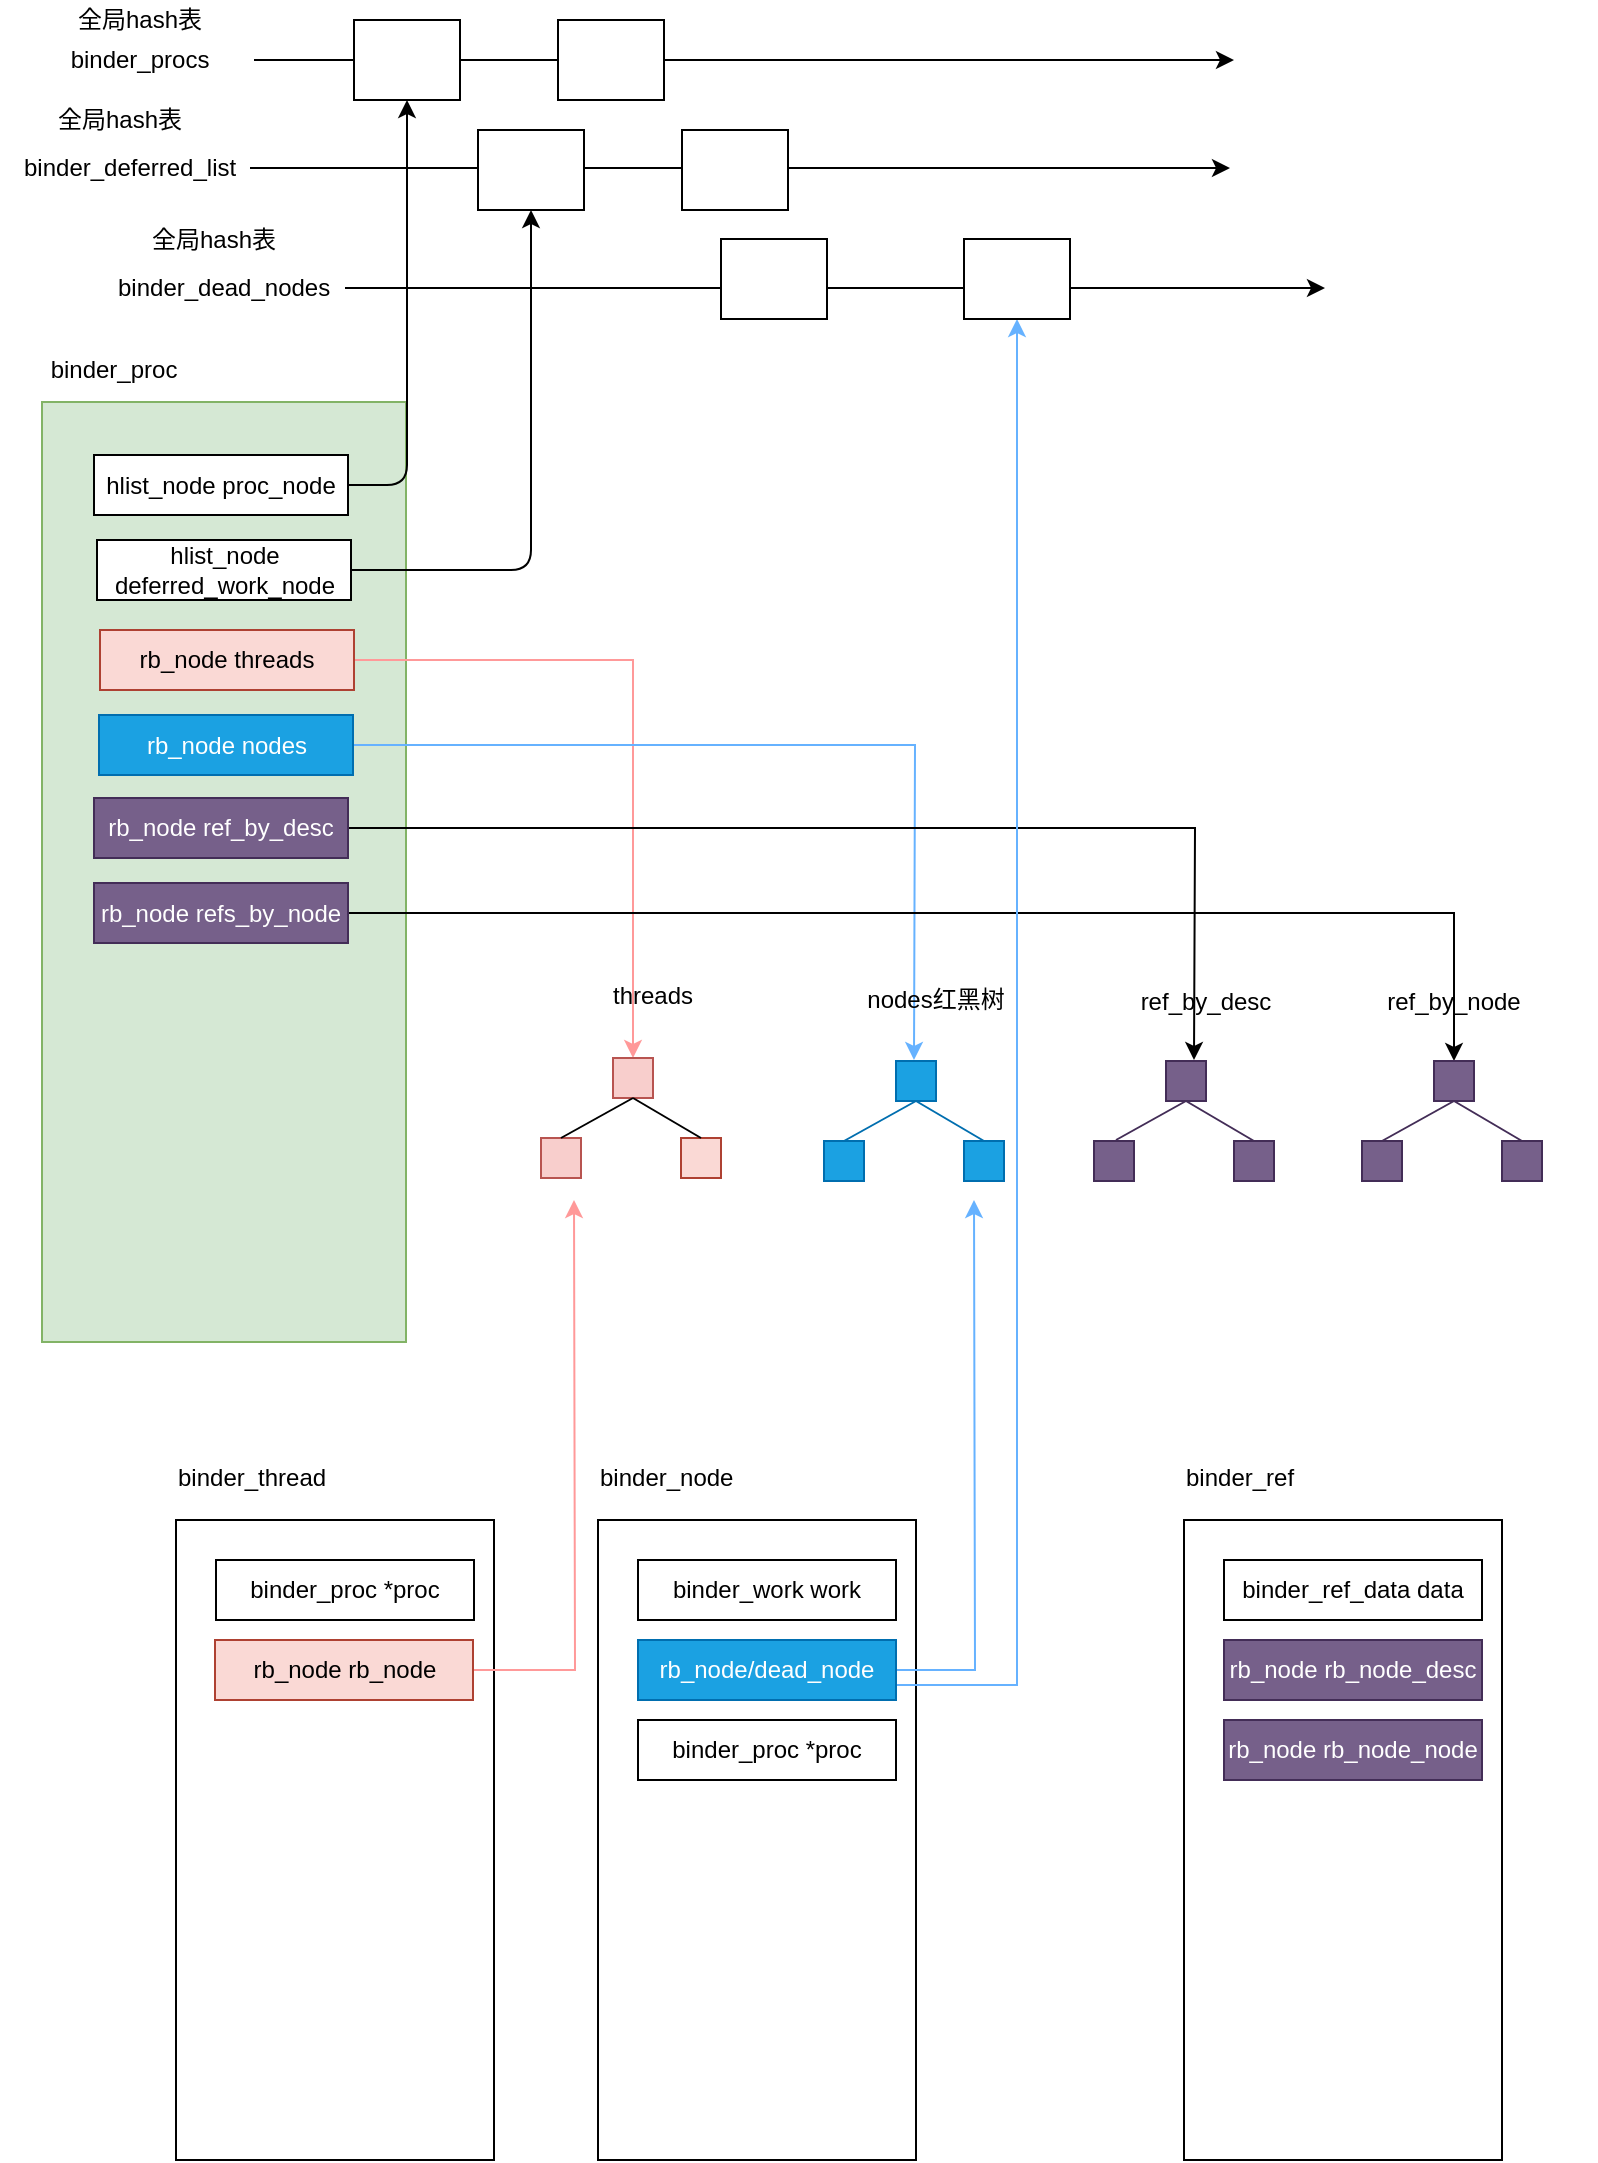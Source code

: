 <mxfile version="10.7.3" type="github"><diagram id="0mvb1aq5QAive0UTHRSd" name="Page-1"><mxGraphModel dx="1394" dy="764" grid="1" gridSize="10" guides="1" tooltips="1" connect="1" arrows="1" fold="1" page="1" pageScale="1" pageWidth="850" pageHeight="1100" math="0" shadow="0"><root><mxCell id="0"/><mxCell id="1" parent="0"/><mxCell id="q2-0XZ0ZvfbpEYOWV4pJ-1" value="&lt;table&gt;&lt;tbody&gt;&lt;tr&gt;&lt;td&gt;&lt;br&gt;&lt;/td&gt;&lt;/tr&gt;&lt;tr&gt;&lt;td&gt;&lt;br&gt;&lt;/td&gt;&lt;/tr&gt;&lt;tr&gt;&lt;td&gt;&lt;br&gt;&lt;/td&gt;&lt;/tr&gt;&lt;tr&gt;&lt;td&gt;&lt;br&gt;&lt;/td&gt;&lt;/tr&gt;&lt;tr&gt;&lt;td&gt;&lt;br&gt;&lt;/td&gt;&lt;/tr&gt;&lt;/tbody&gt;&lt;/table&gt;" style="rounded=0;whiteSpace=wrap;html=1;fillColor=#d5e8d4;strokeColor=#82b366;" vertex="1" parent="1"><mxGeometry x="44" y="211" width="182" height="470" as="geometry"/></mxCell><mxCell id="q2-0XZ0ZvfbpEYOWV4pJ-6" value="binder_procs" style="text;html=1;strokeColor=none;fillColor=none;align=center;verticalAlign=middle;whiteSpace=wrap;rounded=0;" vertex="1" parent="1"><mxGeometry x="73" y="30" width="40" height="20" as="geometry"/></mxCell><mxCell id="q2-0XZ0ZvfbpEYOWV4pJ-9" value="binder_proc&lt;br&gt;" style="text;html=1;strokeColor=none;fillColor=none;align=center;verticalAlign=middle;whiteSpace=wrap;rounded=0;" vertex="1" parent="1"><mxGeometry x="60" y="184.5" width="40" height="20" as="geometry"/></mxCell><mxCell id="q2-0XZ0ZvfbpEYOWV4pJ-81" style="edgeStyle=orthogonalEdgeStyle;rounded=0;orthogonalLoop=1;jettySize=auto;html=1;exitX=1;exitY=0.5;exitDx=0;exitDy=0;entryX=0.5;entryY=0;entryDx=0;entryDy=0;strokeColor=#FF9999;" edge="1" parent="1" source="q2-0XZ0ZvfbpEYOWV4pJ-14" target="q2-0XZ0ZvfbpEYOWV4pJ-33"><mxGeometry relative="1" as="geometry"/></mxCell><mxCell id="q2-0XZ0ZvfbpEYOWV4pJ-14" value="rb_node threads" style="rounded=0;whiteSpace=wrap;html=1;fillColor=#fad9d5;strokeColor=#ae4132;" vertex="1" parent="1"><mxGeometry x="73" y="325" width="127" height="30" as="geometry"/></mxCell><mxCell id="q2-0XZ0ZvfbpEYOWV4pJ-82" style="edgeStyle=orthogonalEdgeStyle;rounded=0;orthogonalLoop=1;jettySize=auto;html=1;exitX=1;exitY=0.5;exitDx=0;exitDy=0;fillColor=#cce5ff;strokeColor=#66B2FF;" edge="1" parent="1" source="q2-0XZ0ZvfbpEYOWV4pJ-15"><mxGeometry relative="1" as="geometry"><mxPoint x="480" y="540" as="targetPoint"/></mxGeometry></mxCell><mxCell id="q2-0XZ0ZvfbpEYOWV4pJ-15" value="rb_node nodes" style="rounded=0;whiteSpace=wrap;html=1;fillColor=#1ba1e2;strokeColor=#006EAF;fontColor=#ffffff;" vertex="1" parent="1"><mxGeometry x="72.5" y="367.5" width="127" height="30" as="geometry"/></mxCell><mxCell id="q2-0XZ0ZvfbpEYOWV4pJ-83" style="edgeStyle=orthogonalEdgeStyle;rounded=0;orthogonalLoop=1;jettySize=auto;html=1;exitX=1;exitY=0.5;exitDx=0;exitDy=0;" edge="1" parent="1" source="q2-0XZ0ZvfbpEYOWV4pJ-16"><mxGeometry relative="1" as="geometry"><mxPoint x="620" y="540" as="targetPoint"/></mxGeometry></mxCell><mxCell id="q2-0XZ0ZvfbpEYOWV4pJ-16" value="rb_node ref_by_desc" style="rounded=0;whiteSpace=wrap;html=1;fillColor=#76608a;strokeColor=#432D57;fontColor=#ffffff;" vertex="1" parent="1"><mxGeometry x="70" y="409" width="127" height="30" as="geometry"/></mxCell><mxCell id="q2-0XZ0ZvfbpEYOWV4pJ-84" style="edgeStyle=orthogonalEdgeStyle;rounded=0;orthogonalLoop=1;jettySize=auto;html=1;exitX=1;exitY=0.5;exitDx=0;exitDy=0;entryX=0.5;entryY=0;entryDx=0;entryDy=0;" edge="1" parent="1" source="q2-0XZ0ZvfbpEYOWV4pJ-17" target="q2-0XZ0ZvfbpEYOWV4pJ-58"><mxGeometry relative="1" as="geometry"/></mxCell><mxCell id="q2-0XZ0ZvfbpEYOWV4pJ-17" value="rb_node&amp;nbsp;refs_by_node" style="rounded=0;whiteSpace=wrap;html=1;fillColor=#76608a;strokeColor=#432D57;fontColor=#ffffff;" vertex="1" parent="1"><mxGeometry x="70" y="451.5" width="127" height="30" as="geometry"/></mxCell><mxCell id="q2-0XZ0ZvfbpEYOWV4pJ-33" value="" style="whiteSpace=wrap;html=1;aspect=fixed;fillColor=#f8cecc;strokeColor=#b85450;" vertex="1" parent="1"><mxGeometry x="329.5" y="539" width="20" height="20" as="geometry"/></mxCell><mxCell id="q2-0XZ0ZvfbpEYOWV4pJ-34" value="" style="whiteSpace=wrap;html=1;aspect=fixed;fillColor=#f8cecc;strokeColor=#b85450;" vertex="1" parent="1"><mxGeometry x="293.5" y="579" width="20" height="20" as="geometry"/></mxCell><mxCell id="q2-0XZ0ZvfbpEYOWV4pJ-35" value="" style="whiteSpace=wrap;html=1;aspect=fixed;fillColor=#fad9d5;strokeColor=#ae4132;" vertex="1" parent="1"><mxGeometry x="363.5" y="579" width="20" height="20" as="geometry"/></mxCell><mxCell id="q2-0XZ0ZvfbpEYOWV4pJ-38" value="" style="endArrow=none;html=1;entryX=0.5;entryY=1;entryDx=0;entryDy=0;exitX=0.5;exitY=0;exitDx=0;exitDy=0;" edge="1" parent="1" source="q2-0XZ0ZvfbpEYOWV4pJ-34" target="q2-0XZ0ZvfbpEYOWV4pJ-33"><mxGeometry width="50" height="50" relative="1" as="geometry"><mxPoint x="313.5" y="589" as="sourcePoint"/><mxPoint x="329.5" y="559" as="targetPoint"/></mxGeometry></mxCell><mxCell id="q2-0XZ0ZvfbpEYOWV4pJ-39" value="" style="endArrow=none;html=1;exitX=0.5;exitY=0;exitDx=0;exitDy=0;entryX=0.5;entryY=1;entryDx=0;entryDy=0;" edge="1" parent="1" source="q2-0XZ0ZvfbpEYOWV4pJ-35" target="q2-0XZ0ZvfbpEYOWV4pJ-33"><mxGeometry width="50" height="50" relative="1" as="geometry"><mxPoint x="401.5" y="729" as="sourcePoint"/><mxPoint x="351.5" y="559" as="targetPoint"/></mxGeometry></mxCell><mxCell id="q2-0XZ0ZvfbpEYOWV4pJ-43" value="" style="whiteSpace=wrap;html=1;aspect=fixed;fillColor=#1ba1e2;strokeColor=#006EAF;fontColor=#ffffff;" vertex="1" parent="1"><mxGeometry x="471" y="540.5" width="20" height="20" as="geometry"/></mxCell><mxCell id="q2-0XZ0ZvfbpEYOWV4pJ-44" value="" style="whiteSpace=wrap;html=1;aspect=fixed;fillColor=#1ba1e2;strokeColor=#006EAF;fontColor=#ffffff;" vertex="1" parent="1"><mxGeometry x="435" y="580.5" width="20" height="20" as="geometry"/></mxCell><mxCell id="q2-0XZ0ZvfbpEYOWV4pJ-45" value="" style="whiteSpace=wrap;html=1;aspect=fixed;fillColor=#1ba1e2;strokeColor=#006EAF;fontColor=#ffffff;" vertex="1" parent="1"><mxGeometry x="505" y="580.5" width="20" height="20" as="geometry"/></mxCell><mxCell id="q2-0XZ0ZvfbpEYOWV4pJ-46" value="" style="endArrow=none;html=1;entryX=0.5;entryY=1;entryDx=0;entryDy=0;fillColor=#1ba1e2;strokeColor=#006EAF;exitX=0.5;exitY=0;exitDx=0;exitDy=0;" edge="1" parent="1" target="q2-0XZ0ZvfbpEYOWV4pJ-43" source="q2-0XZ0ZvfbpEYOWV4pJ-44"><mxGeometry width="50" height="50" relative="1" as="geometry"><mxPoint x="455" y="590.5" as="sourcePoint"/><mxPoint x="471" y="560.5" as="targetPoint"/></mxGeometry></mxCell><mxCell id="q2-0XZ0ZvfbpEYOWV4pJ-47" value="" style="endArrow=none;html=1;exitX=0.5;exitY=0;exitDx=0;exitDy=0;entryX=0.5;entryY=1;entryDx=0;entryDy=0;fillColor=#1ba1e2;strokeColor=#006EAF;" edge="1" parent="1" source="q2-0XZ0ZvfbpEYOWV4pJ-45" target="q2-0XZ0ZvfbpEYOWV4pJ-43"><mxGeometry width="50" height="50" relative="1" as="geometry"><mxPoint x="543" y="730.5" as="sourcePoint"/><mxPoint x="493" y="560.5" as="targetPoint"/></mxGeometry></mxCell><mxCell id="q2-0XZ0ZvfbpEYOWV4pJ-48" value="全局hash表" style="text;html=1;strokeColor=none;fillColor=none;align=center;verticalAlign=middle;whiteSpace=wrap;rounded=0;" vertex="1" parent="1"><mxGeometry x="33" y="10" width="120" height="20" as="geometry"/></mxCell><mxCell id="q2-0XZ0ZvfbpEYOWV4pJ-50" value="nodes红黑树" style="text;html=1;strokeColor=none;fillColor=none;align=center;verticalAlign=middle;whiteSpace=wrap;rounded=0;" vertex="1" parent="1"><mxGeometry x="420" y="500" width="142" height="20" as="geometry"/></mxCell><mxCell id="q2-0XZ0ZvfbpEYOWV4pJ-53" value="" style="whiteSpace=wrap;html=1;aspect=fixed;fillColor=#76608a;strokeColor=#432D57;fontColor=#ffffff;" vertex="1" parent="1"><mxGeometry x="606" y="540.5" width="20" height="20" as="geometry"/></mxCell><mxCell id="q2-0XZ0ZvfbpEYOWV4pJ-54" value="" style="whiteSpace=wrap;html=1;aspect=fixed;fillColor=#76608a;strokeColor=#432D57;fontColor=#ffffff;" vertex="1" parent="1"><mxGeometry x="570" y="580.5" width="20" height="20" as="geometry"/></mxCell><mxCell id="q2-0XZ0ZvfbpEYOWV4pJ-55" value="" style="whiteSpace=wrap;html=1;aspect=fixed;fillColor=#76608a;strokeColor=#432D57;fontColor=#ffffff;" vertex="1" parent="1"><mxGeometry x="640" y="580.5" width="20" height="20" as="geometry"/></mxCell><mxCell id="q2-0XZ0ZvfbpEYOWV4pJ-56" value="" style="endArrow=none;html=1;entryX=0.5;entryY=1;entryDx=0;entryDy=0;fillColor=#76608a;strokeColor=#432D57;" edge="1" parent="1" target="q2-0XZ0ZvfbpEYOWV4pJ-53"><mxGeometry width="50" height="50" relative="1" as="geometry"><mxPoint x="581" y="580" as="sourcePoint"/><mxPoint x="606" y="560.5" as="targetPoint"/></mxGeometry></mxCell><mxCell id="q2-0XZ0ZvfbpEYOWV4pJ-57" value="" style="endArrow=none;html=1;exitX=0.5;exitY=0;exitDx=0;exitDy=0;entryX=0.5;entryY=1;entryDx=0;entryDy=0;fillColor=#76608a;strokeColor=#432D57;" edge="1" parent="1" source="q2-0XZ0ZvfbpEYOWV4pJ-55" target="q2-0XZ0ZvfbpEYOWV4pJ-53"><mxGeometry width="50" height="50" relative="1" as="geometry"><mxPoint x="678" y="730.5" as="sourcePoint"/><mxPoint x="628" y="560.5" as="targetPoint"/></mxGeometry></mxCell><mxCell id="q2-0XZ0ZvfbpEYOWV4pJ-58" value="" style="whiteSpace=wrap;html=1;aspect=fixed;fillColor=#76608a;strokeColor=#432D57;fontColor=#ffffff;" vertex="1" parent="1"><mxGeometry x="740" y="540.5" width="20" height="20" as="geometry"/></mxCell><mxCell id="q2-0XZ0ZvfbpEYOWV4pJ-59" value="" style="whiteSpace=wrap;html=1;aspect=fixed;fillColor=#76608a;strokeColor=#432D57;fontColor=#ffffff;" vertex="1" parent="1"><mxGeometry x="704" y="580.5" width="20" height="20" as="geometry"/></mxCell><mxCell id="q2-0XZ0ZvfbpEYOWV4pJ-60" value="" style="whiteSpace=wrap;html=1;aspect=fixed;fillColor=#76608a;strokeColor=#432D57;fontColor=#ffffff;" vertex="1" parent="1"><mxGeometry x="774" y="580.5" width="20" height="20" as="geometry"/></mxCell><mxCell id="q2-0XZ0ZvfbpEYOWV4pJ-61" value="" style="endArrow=none;html=1;entryX=0.5;entryY=1;entryDx=0;entryDy=0;fillColor=#76608a;strokeColor=#432D57;exitX=0.5;exitY=0;exitDx=0;exitDy=0;" edge="1" parent="1" target="q2-0XZ0ZvfbpEYOWV4pJ-58" source="q2-0XZ0ZvfbpEYOWV4pJ-59"><mxGeometry width="50" height="50" relative="1" as="geometry"><mxPoint x="724" y="590.5" as="sourcePoint"/><mxPoint x="740" y="560.5" as="targetPoint"/></mxGeometry></mxCell><mxCell id="q2-0XZ0ZvfbpEYOWV4pJ-62" value="" style="endArrow=none;html=1;entryX=0.5;entryY=1;entryDx=0;entryDy=0;fillColor=#76608a;strokeColor=#432D57;" edge="1" parent="1" target="q2-0XZ0ZvfbpEYOWV4pJ-58"><mxGeometry width="50" height="50" relative="1" as="geometry"><mxPoint x="784" y="580.5" as="sourcePoint"/><mxPoint x="762" y="560.5" as="targetPoint"/></mxGeometry></mxCell><mxCell id="q2-0XZ0ZvfbpEYOWV4pJ-70" value="" style="endArrow=classic;html=1;" edge="1" parent="1"><mxGeometry width="50" height="50" relative="1" as="geometry"><mxPoint x="150" y="40" as="sourcePoint"/><mxPoint x="640" y="40" as="targetPoint"/></mxGeometry></mxCell><mxCell id="q2-0XZ0ZvfbpEYOWV4pJ-71" value="binder_deferred_list" style="text;html=1;" vertex="1" parent="1"><mxGeometry x="33" y="80" width="130" height="30" as="geometry"/></mxCell><mxCell id="q2-0XZ0ZvfbpEYOWV4pJ-72" value="全局hash表" style="text;html=1;strokeColor=none;fillColor=none;align=center;verticalAlign=middle;whiteSpace=wrap;rounded=0;" vertex="1" parent="1"><mxGeometry x="23" y="60" width="120" height="20" as="geometry"/></mxCell><mxCell id="q2-0XZ0ZvfbpEYOWV4pJ-75" value="" style="endArrow=classic;html=1;" edge="1" parent="1"><mxGeometry width="50" height="50" relative="1" as="geometry"><mxPoint x="148" y="94" as="sourcePoint"/><mxPoint x="638" y="94" as="targetPoint"/></mxGeometry></mxCell><mxCell id="q2-0XZ0ZvfbpEYOWV4pJ-68" value="" style="rounded=0;whiteSpace=wrap;html=1;" vertex="1" parent="1"><mxGeometry x="200" y="20" width="53" height="40" as="geometry"/></mxCell><mxCell id="q2-0XZ0ZvfbpEYOWV4pJ-69" value="" style="rounded=0;whiteSpace=wrap;html=1;" vertex="1" parent="1"><mxGeometry x="302" y="20" width="53" height="40" as="geometry"/></mxCell><mxCell id="q2-0XZ0ZvfbpEYOWV4pJ-73" value="" style="rounded=0;whiteSpace=wrap;html=1;" vertex="1" parent="1"><mxGeometry x="262" y="75" width="53" height="40" as="geometry"/></mxCell><mxCell id="q2-0XZ0ZvfbpEYOWV4pJ-74" value="" style="rounded=0;whiteSpace=wrap;html=1;" vertex="1" parent="1"><mxGeometry x="364" y="75" width="53" height="40" as="geometry"/></mxCell><mxCell id="q2-0XZ0ZvfbpEYOWV4pJ-76" value="hlist_node proc_node" style="rounded=0;whiteSpace=wrap;html=1;" vertex="1" parent="1"><mxGeometry x="70" y="237.5" width="127" height="30" as="geometry"/></mxCell><mxCell id="q2-0XZ0ZvfbpEYOWV4pJ-77" value="" style="endArrow=classic;html=1;exitX=1;exitY=0.5;exitDx=0;exitDy=0;edgeStyle=orthogonalEdgeStyle;" edge="1" parent="1" source="q2-0XZ0ZvfbpEYOWV4pJ-76" target="q2-0XZ0ZvfbpEYOWV4pJ-68"><mxGeometry width="50" height="50" relative="1" as="geometry"><mxPoint x="240" y="290" as="sourcePoint"/><mxPoint x="290" y="240" as="targetPoint"/></mxGeometry></mxCell><mxCell id="q2-0XZ0ZvfbpEYOWV4pJ-78" value="hlist_node deferred_work_node" style="rounded=0;whiteSpace=wrap;html=1;" vertex="1" parent="1"><mxGeometry x="71.5" y="280" width="127" height="30" as="geometry"/></mxCell><mxCell id="q2-0XZ0ZvfbpEYOWV4pJ-79" value="" style="endArrow=classic;html=1;exitX=1;exitY=0.5;exitDx=0;exitDy=0;entryX=0.5;entryY=1;entryDx=0;entryDy=0;edgeStyle=orthogonalEdgeStyle;" edge="1" parent="1" source="q2-0XZ0ZvfbpEYOWV4pJ-78" target="q2-0XZ0ZvfbpEYOWV4pJ-73"><mxGeometry width="50" height="50" relative="1" as="geometry"><mxPoint x="230" y="330" as="sourcePoint"/><mxPoint x="280" y="280" as="targetPoint"/></mxGeometry></mxCell><mxCell id="q2-0XZ0ZvfbpEYOWV4pJ-85" value="" style="rounded=0;whiteSpace=wrap;html=1;" vertex="1" parent="1"><mxGeometry x="111" y="770" width="159" height="320" as="geometry"/></mxCell><mxCell id="q2-0XZ0ZvfbpEYOWV4pJ-87" value="binder_proc *proc" style="rounded=0;whiteSpace=wrap;html=1;" vertex="1" parent="1"><mxGeometry x="131" y="790" width="129" height="30" as="geometry"/></mxCell><mxCell id="q2-0XZ0ZvfbpEYOWV4pJ-88" value="binder_thread" style="text;html=1;" vertex="1" parent="1"><mxGeometry x="109.5" y="735" width="100" height="30" as="geometry"/></mxCell><mxCell id="q2-0XZ0ZvfbpEYOWV4pJ-92" style="edgeStyle=orthogonalEdgeStyle;rounded=0;orthogonalLoop=1;jettySize=auto;html=1;exitX=1;exitY=0.5;exitDx=0;exitDy=0;strokeColor=#FF9999;" edge="1" parent="1" source="q2-0XZ0ZvfbpEYOWV4pJ-89"><mxGeometry relative="1" as="geometry"><mxPoint x="310" y="610" as="targetPoint"/></mxGeometry></mxCell><mxCell id="q2-0XZ0ZvfbpEYOWV4pJ-89" value="rb_node rb_node" style="rounded=0;whiteSpace=wrap;html=1;fillColor=#fad9d5;strokeColor=#ae4132;" vertex="1" parent="1"><mxGeometry x="130.5" y="830" width="129" height="30" as="geometry"/></mxCell><mxCell id="q2-0XZ0ZvfbpEYOWV4pJ-91" value="threads" style="text;html=1;strokeColor=none;fillColor=none;align=center;verticalAlign=middle;whiteSpace=wrap;rounded=0;" vertex="1" parent="1"><mxGeometry x="274" y="496" width="151" height="24" as="geometry"/></mxCell><mxCell id="q2-0XZ0ZvfbpEYOWV4pJ-93" value="ref_by_desc" style="text;html=1;strokeColor=none;fillColor=none;align=center;verticalAlign=middle;whiteSpace=wrap;rounded=0;" vertex="1" parent="1"><mxGeometry x="555" y="500.5" width="142" height="20" as="geometry"/></mxCell><mxCell id="q2-0XZ0ZvfbpEYOWV4pJ-94" value="ref_by_node" style="text;html=1;strokeColor=none;fillColor=none;align=center;verticalAlign=middle;whiteSpace=wrap;rounded=0;" vertex="1" parent="1"><mxGeometry x="679" y="500.5" width="142" height="20" as="geometry"/></mxCell><mxCell id="q2-0XZ0ZvfbpEYOWV4pJ-95" value="" style="rounded=0;whiteSpace=wrap;html=1;" vertex="1" parent="1"><mxGeometry x="322" y="770" width="159" height="320" as="geometry"/></mxCell><mxCell id="q2-0XZ0ZvfbpEYOWV4pJ-96" value="binder_work work" style="rounded=0;whiteSpace=wrap;html=1;" vertex="1" parent="1"><mxGeometry x="342" y="790" width="129" height="30" as="geometry"/></mxCell><mxCell id="q2-0XZ0ZvfbpEYOWV4pJ-97" value="binder_node" style="text;html=1;" vertex="1" parent="1"><mxGeometry x="320.5" y="735" width="100" height="30" as="geometry"/></mxCell><mxCell id="q2-0XZ0ZvfbpEYOWV4pJ-99" style="edgeStyle=orthogonalEdgeStyle;rounded=0;orthogonalLoop=1;jettySize=auto;html=1;exitX=1;exitY=0.5;exitDx=0;exitDy=0;strokeColor=#66B2FF;fillColor=#cce5ff;" edge="1" parent="1" source="q2-0XZ0ZvfbpEYOWV4pJ-98"><mxGeometry relative="1" as="geometry"><mxPoint x="510" y="610" as="targetPoint"/></mxGeometry></mxCell><mxCell id="q2-0XZ0ZvfbpEYOWV4pJ-106" style="edgeStyle=orthogonalEdgeStyle;rounded=0;orthogonalLoop=1;jettySize=auto;html=1;exitX=1;exitY=0.75;exitDx=0;exitDy=0;entryX=0.5;entryY=1;entryDx=0;entryDy=0;strokeColor=#66B2FF;" edge="1" parent="1" source="q2-0XZ0ZvfbpEYOWV4pJ-98" target="q2-0XZ0ZvfbpEYOWV4pJ-105"><mxGeometry relative="1" as="geometry"/></mxCell><mxCell id="q2-0XZ0ZvfbpEYOWV4pJ-98" value="rb_node/dead_node" style="rounded=0;whiteSpace=wrap;html=1;fillColor=#1ba1e2;strokeColor=#006EAF;fontColor=#ffffff;" vertex="1" parent="1"><mxGeometry x="342" y="830" width="129" height="30" as="geometry"/></mxCell><mxCell id="q2-0XZ0ZvfbpEYOWV4pJ-100" value="binder_proc *proc" style="rounded=0;whiteSpace=wrap;html=1;" vertex="1" parent="1"><mxGeometry x="342" y="870" width="129" height="30" as="geometry"/></mxCell><mxCell id="q2-0XZ0ZvfbpEYOWV4pJ-101" value="binder_dead_nodes" style="text;html=1;" vertex="1" parent="1"><mxGeometry x="80" y="139.5" width="130" height="30" as="geometry"/></mxCell><mxCell id="q2-0XZ0ZvfbpEYOWV4pJ-102" value="全局hash表" style="text;html=1;strokeColor=none;fillColor=none;align=center;verticalAlign=middle;whiteSpace=wrap;rounded=0;" vertex="1" parent="1"><mxGeometry x="70" y="119.5" width="120" height="20" as="geometry"/></mxCell><mxCell id="q2-0XZ0ZvfbpEYOWV4pJ-103" value="" style="endArrow=classic;html=1;" edge="1" parent="1"><mxGeometry width="50" height="50" relative="1" as="geometry"><mxPoint x="195.5" y="154" as="sourcePoint"/><mxPoint x="685.5" y="154" as="targetPoint"/></mxGeometry></mxCell><mxCell id="q2-0XZ0ZvfbpEYOWV4pJ-104" value="" style="rounded=0;whiteSpace=wrap;html=1;" vertex="1" parent="1"><mxGeometry x="383.5" y="129.5" width="53" height="40" as="geometry"/></mxCell><mxCell id="q2-0XZ0ZvfbpEYOWV4pJ-105" value="" style="rounded=0;whiteSpace=wrap;html=1;" vertex="1" parent="1"><mxGeometry x="505" y="129.5" width="53" height="40" as="geometry"/></mxCell><mxCell id="q2-0XZ0ZvfbpEYOWV4pJ-107" value="" style="rounded=0;whiteSpace=wrap;html=1;" vertex="1" parent="1"><mxGeometry x="615" y="770" width="159" height="320" as="geometry"/></mxCell><mxCell id="q2-0XZ0ZvfbpEYOWV4pJ-108" value="binder_ref_data data" style="rounded=0;whiteSpace=wrap;html=1;" vertex="1" parent="1"><mxGeometry x="635" y="790" width="129" height="30" as="geometry"/></mxCell><mxCell id="q2-0XZ0ZvfbpEYOWV4pJ-109" value="binder_ref" style="text;html=1;" vertex="1" parent="1"><mxGeometry x="613.5" y="735" width="100" height="30" as="geometry"/></mxCell><mxCell id="q2-0XZ0ZvfbpEYOWV4pJ-110" value="rb_node rb_node_desc" style="rounded=0;whiteSpace=wrap;html=1;fillColor=#76608a;strokeColor=#432D57;fontColor=#ffffff;" vertex="1" parent="1"><mxGeometry x="635" y="830" width="129" height="30" as="geometry"/></mxCell><mxCell id="q2-0XZ0ZvfbpEYOWV4pJ-111" value="rb_node rb_node_node" style="rounded=0;whiteSpace=wrap;html=1;fillColor=#76608a;strokeColor=#432D57;fontColor=#ffffff;" vertex="1" parent="1"><mxGeometry x="635" y="870" width="129" height="30" as="geometry"/></mxCell></root></mxGraphModel></diagram></mxfile>